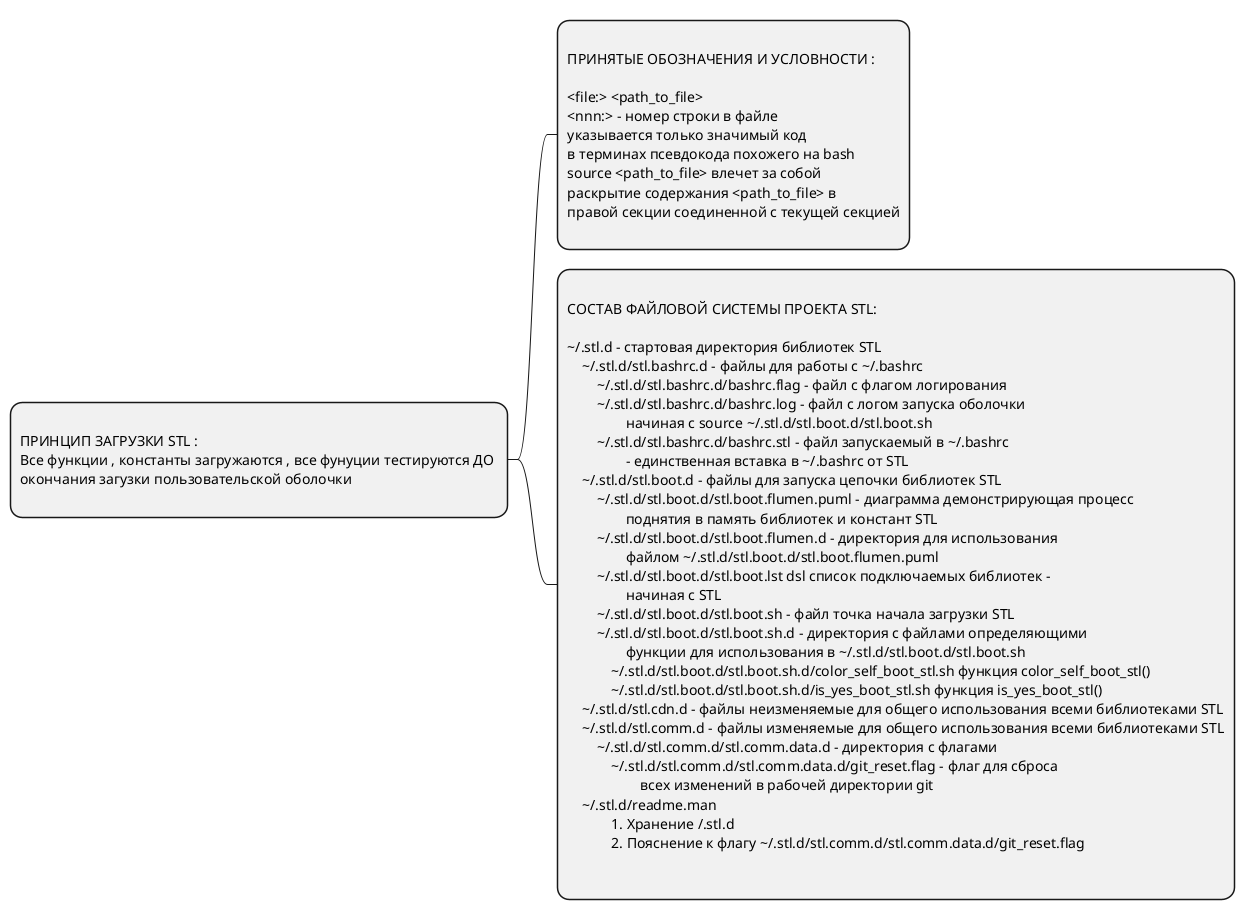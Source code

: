 @startmindmap
'/home/st/.stl.d/stl.boot.d/stl.boot.flumen.d/_stl.puml.cntx.d/001.fl.intro_desc.d/__000.puml

**:
ПРИНЦИП ЗАГРУЗКИ STL :
Все функции , константы загружаются , все фунуции тестируются ДО 
окончания загузки пользовательской оболочки
;

**:
ПРИНЯТЫЕ ОБОЗНАЧЕНИЯ И УСЛОВНОСТИ :

<file:> <path_to_file>
<nnn:> - номер строки в файле
указывается только значимый код 
в терминах псевдокода похожего на bash
source <path_to_file> влечет за собой 
раскрытие содержания <path_to_file> в 
правой секции соединенной с текущей секцией
;

**:
СОСТАВ ФАЙЛОВОЙ СИСТЕМЫ ПРОЕКТА STL:

\~/.stl.d - стартовая директория библиотек STL 
    \~/.stl.d/stl.bashrc.d - файлы для работы с \~/.bashrc
        \~/.stl.d/stl.bashrc.d/bashrc.flag - файл с флагом логирования 
        \~/.stl.d/stl.bashrc.d/bashrc.log - файл с логом запуска оболочки 
                начиная с source \~/.stl.d/stl.boot.d/stl.boot.sh 
        \~/.stl.d/stl.bashrc.d/bashrc.stl - файл запускаемый в \~/.bashrc
                - единственная вставка в \~/.bashrc от STL
    \~/.stl.d/stl.boot.d - файлы для запуска цепочки библиотек STL
        \~/.stl.d/stl.boot.d/stl.boot.flumen.puml - диаграмма демонстрирующая процесс 
                поднятия в память библиотек и констант STL
        \~/.stl.d/stl.boot.d/stl.boot.flumen.d - директория для использования 
                файлом \~/.stl.d/stl.boot.d/stl.boot.flumen.puml
        \~/.stl.d/stl.boot.d/stl.boot.lst dsl список подключаемых библиотек - 
                начиная с STL
        \~/.stl.d/stl.boot.d/stl.boot.sh - файл точка начала загрузки STL
        \~/.stl.d/stl.boot.d/stl.boot.sh.d - директория с файлами определяющими
                функции для использования в \~/.stl.d/stl.boot.d/stl.boot.sh
            \~/.stl.d/stl.boot.d/stl.boot.sh.d/color_self_boot_stl.sh функция color_self_boot_stl()
            \~/.stl.d/stl.boot.d/stl.boot.sh.d/is_yes_boot_stl.sh функция is_yes_boot_stl()
    \~/.stl.d/stl.cdn.d - файлы неизменяемые для общего использования всеми библиотеками STL
    \~/.stl.d/stl.comm.d - файлы изменяемые для общего использования всеми библиотеками STL
        \~/.stl.d/stl.comm.d/stl.comm.data.d - директория с флагами
            \~/.stl.d/stl.comm.d/stl.comm.data.d/git_reset.flag - флаг для сброса
                    всех изменений в рабочей директории git 
    \~/.stl.d/readme.man 
            1. Хранение ~/.stl.d
            2. Пояснение к флагу \~/.stl.d/stl.comm.d/stl.comm.data.d/git_reset.flag

;

@endmindmap
